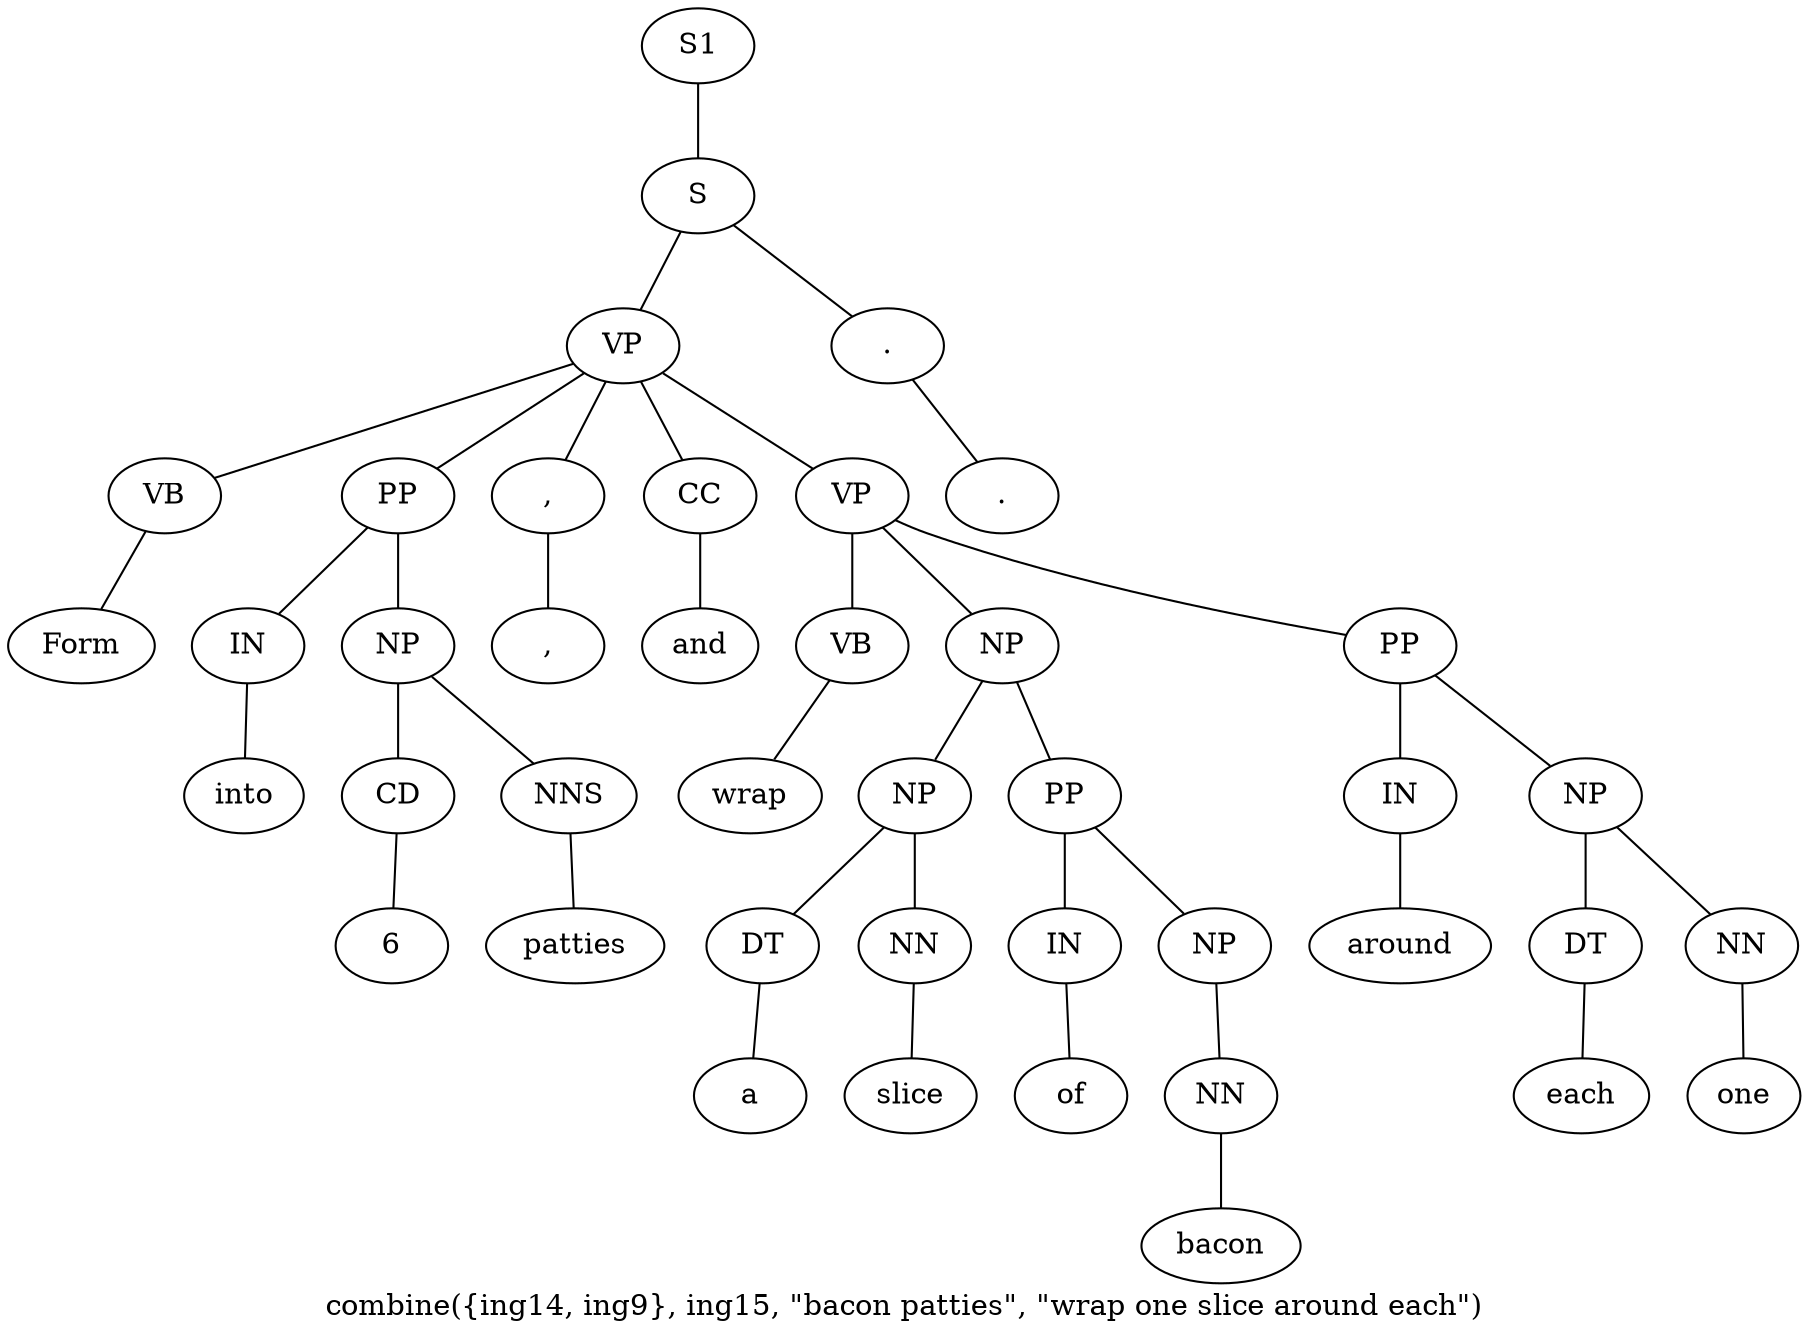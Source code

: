 graph SyntaxGraph {
	label = "combine({ing14, ing9}, ing15, \"bacon patties\", \"wrap one slice around each\")";
	Node0 [label="S1"];
	Node1 [label="S"];
	Node2 [label="VP"];
	Node3 [label="VB"];
	Node4 [label="Form"];
	Node5 [label="PP"];
	Node6 [label="IN"];
	Node7 [label="into"];
	Node8 [label="NP"];
	Node9 [label="CD"];
	Node10 [label="6"];
	Node11 [label="NNS"];
	Node12 [label="patties"];
	Node13 [label=","];
	Node14 [label=","];
	Node15 [label="CC"];
	Node16 [label="and"];
	Node17 [label="VP"];
	Node18 [label="VB"];
	Node19 [label="wrap"];
	Node20 [label="NP"];
	Node21 [label="NP"];
	Node22 [label="DT"];
	Node23 [label="a"];
	Node24 [label="NN"];
	Node25 [label="slice"];
	Node26 [label="PP"];
	Node27 [label="IN"];
	Node28 [label="of"];
	Node29 [label="NP"];
	Node30 [label="NN"];
	Node31 [label="bacon"];
	Node32 [label="PP"];
	Node33 [label="IN"];
	Node34 [label="around"];
	Node35 [label="NP"];
	Node36 [label="DT"];
	Node37 [label="each"];
	Node38 [label="NN"];
	Node39 [label="one"];
	Node40 [label="."];
	Node41 [label="."];

	Node0 -- Node1;
	Node1 -- Node2;
	Node1 -- Node40;
	Node2 -- Node3;
	Node2 -- Node5;
	Node2 -- Node13;
	Node2 -- Node15;
	Node2 -- Node17;
	Node3 -- Node4;
	Node5 -- Node6;
	Node5 -- Node8;
	Node6 -- Node7;
	Node8 -- Node9;
	Node8 -- Node11;
	Node9 -- Node10;
	Node11 -- Node12;
	Node13 -- Node14;
	Node15 -- Node16;
	Node17 -- Node18;
	Node17 -- Node20;
	Node17 -- Node32;
	Node18 -- Node19;
	Node20 -- Node21;
	Node20 -- Node26;
	Node21 -- Node22;
	Node21 -- Node24;
	Node22 -- Node23;
	Node24 -- Node25;
	Node26 -- Node27;
	Node26 -- Node29;
	Node27 -- Node28;
	Node29 -- Node30;
	Node30 -- Node31;
	Node32 -- Node33;
	Node32 -- Node35;
	Node33 -- Node34;
	Node35 -- Node36;
	Node35 -- Node38;
	Node36 -- Node37;
	Node38 -- Node39;
	Node40 -- Node41;
}